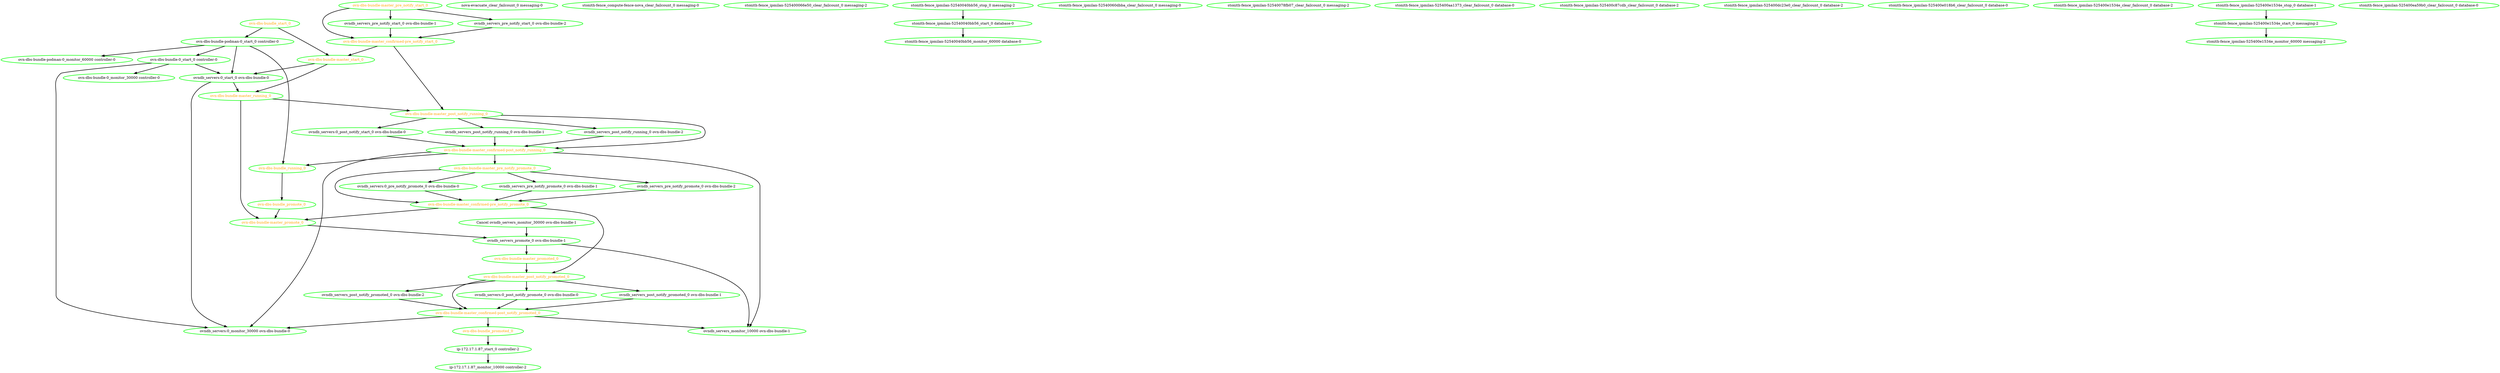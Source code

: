  digraph "g" {
"Cancel ovndb_servers_monitor_30000 ovn-dbs-bundle-1" -> "ovndb_servers_promote_0 ovn-dbs-bundle-1" [ style = bold]
"Cancel ovndb_servers_monitor_30000 ovn-dbs-bundle-1" [ style=bold color="green" fontcolor="black"]
"ip-172.17.1.87_monitor_10000 controller-2" [ style=bold color="green" fontcolor="black"]
"ip-172.17.1.87_start_0 controller-2" -> "ip-172.17.1.87_monitor_10000 controller-2" [ style = bold]
"ip-172.17.1.87_start_0 controller-2" [ style=bold color="green" fontcolor="black"]
"nova-evacuate_clear_failcount_0 messaging-0" [ style=bold color="green" fontcolor="black"]
"ovn-dbs-bundle-0_monitor_30000 controller-0" [ style=bold color="green" fontcolor="black"]
"ovn-dbs-bundle-0_start_0 controller-0" -> "ovn-dbs-bundle-0_monitor_30000 controller-0" [ style = bold]
"ovn-dbs-bundle-0_start_0 controller-0" -> "ovndb_servers:0_monitor_30000 ovn-dbs-bundle-0" [ style = bold]
"ovn-dbs-bundle-0_start_0 controller-0" -> "ovndb_servers:0_start_0 ovn-dbs-bundle-0" [ style = bold]
"ovn-dbs-bundle-0_start_0 controller-0" [ style=bold color="green" fontcolor="black"]
"ovn-dbs-bundle-master_confirmed-post_notify_promoted_0" -> "ovn-dbs-bundle_promoted_0" [ style = bold]
"ovn-dbs-bundle-master_confirmed-post_notify_promoted_0" -> "ovndb_servers:0_monitor_30000 ovn-dbs-bundle-0" [ style = bold]
"ovn-dbs-bundle-master_confirmed-post_notify_promoted_0" -> "ovndb_servers_monitor_10000 ovn-dbs-bundle-1" [ style = bold]
"ovn-dbs-bundle-master_confirmed-post_notify_promoted_0" [ style=bold color="green" fontcolor="orange"]
"ovn-dbs-bundle-master_confirmed-post_notify_running_0" -> "ovn-dbs-bundle-master_pre_notify_promote_0" [ style = bold]
"ovn-dbs-bundle-master_confirmed-post_notify_running_0" -> "ovn-dbs-bundle_running_0" [ style = bold]
"ovn-dbs-bundle-master_confirmed-post_notify_running_0" -> "ovndb_servers:0_monitor_30000 ovn-dbs-bundle-0" [ style = bold]
"ovn-dbs-bundle-master_confirmed-post_notify_running_0" -> "ovndb_servers_monitor_10000 ovn-dbs-bundle-1" [ style = bold]
"ovn-dbs-bundle-master_confirmed-post_notify_running_0" [ style=bold color="green" fontcolor="orange"]
"ovn-dbs-bundle-master_confirmed-pre_notify_promote_0" -> "ovn-dbs-bundle-master_post_notify_promoted_0" [ style = bold]
"ovn-dbs-bundle-master_confirmed-pre_notify_promote_0" -> "ovn-dbs-bundle-master_promote_0" [ style = bold]
"ovn-dbs-bundle-master_confirmed-pre_notify_promote_0" [ style=bold color="green" fontcolor="orange"]
"ovn-dbs-bundle-master_confirmed-pre_notify_start_0" -> "ovn-dbs-bundle-master_post_notify_running_0" [ style = bold]
"ovn-dbs-bundle-master_confirmed-pre_notify_start_0" -> "ovn-dbs-bundle-master_start_0" [ style = bold]
"ovn-dbs-bundle-master_confirmed-pre_notify_start_0" [ style=bold color="green" fontcolor="orange"]
"ovn-dbs-bundle-master_post_notify_promoted_0" -> "ovn-dbs-bundle-master_confirmed-post_notify_promoted_0" [ style = bold]
"ovn-dbs-bundle-master_post_notify_promoted_0" -> "ovndb_servers:0_post_notify_promote_0 ovn-dbs-bundle-0" [ style = bold]
"ovn-dbs-bundle-master_post_notify_promoted_0" -> "ovndb_servers_post_notify_promoted_0 ovn-dbs-bundle-1" [ style = bold]
"ovn-dbs-bundle-master_post_notify_promoted_0" -> "ovndb_servers_post_notify_promoted_0 ovn-dbs-bundle-2" [ style = bold]
"ovn-dbs-bundle-master_post_notify_promoted_0" [ style=bold color="green" fontcolor="orange"]
"ovn-dbs-bundle-master_post_notify_running_0" -> "ovn-dbs-bundle-master_confirmed-post_notify_running_0" [ style = bold]
"ovn-dbs-bundle-master_post_notify_running_0" -> "ovndb_servers:0_post_notify_start_0 ovn-dbs-bundle-0" [ style = bold]
"ovn-dbs-bundle-master_post_notify_running_0" -> "ovndb_servers_post_notify_running_0 ovn-dbs-bundle-1" [ style = bold]
"ovn-dbs-bundle-master_post_notify_running_0" -> "ovndb_servers_post_notify_running_0 ovn-dbs-bundle-2" [ style = bold]
"ovn-dbs-bundle-master_post_notify_running_0" [ style=bold color="green" fontcolor="orange"]
"ovn-dbs-bundle-master_pre_notify_promote_0" -> "ovn-dbs-bundle-master_confirmed-pre_notify_promote_0" [ style = bold]
"ovn-dbs-bundle-master_pre_notify_promote_0" -> "ovndb_servers:0_pre_notify_promote_0 ovn-dbs-bundle-0" [ style = bold]
"ovn-dbs-bundle-master_pre_notify_promote_0" -> "ovndb_servers_pre_notify_promote_0 ovn-dbs-bundle-1" [ style = bold]
"ovn-dbs-bundle-master_pre_notify_promote_0" -> "ovndb_servers_pre_notify_promote_0 ovn-dbs-bundle-2" [ style = bold]
"ovn-dbs-bundle-master_pre_notify_promote_0" [ style=bold color="green" fontcolor="orange"]
"ovn-dbs-bundle-master_pre_notify_start_0" -> "ovn-dbs-bundle-master_confirmed-pre_notify_start_0" [ style = bold]
"ovn-dbs-bundle-master_pre_notify_start_0" -> "ovndb_servers_pre_notify_start_0 ovn-dbs-bundle-1" [ style = bold]
"ovn-dbs-bundle-master_pre_notify_start_0" -> "ovndb_servers_pre_notify_start_0 ovn-dbs-bundle-2" [ style = bold]
"ovn-dbs-bundle-master_pre_notify_start_0" [ style=bold color="green" fontcolor="orange"]
"ovn-dbs-bundle-master_promote_0" -> "ovndb_servers_promote_0 ovn-dbs-bundle-1" [ style = bold]
"ovn-dbs-bundle-master_promote_0" [ style=bold color="green" fontcolor="orange"]
"ovn-dbs-bundle-master_promoted_0" -> "ovn-dbs-bundle-master_post_notify_promoted_0" [ style = bold]
"ovn-dbs-bundle-master_promoted_0" [ style=bold color="green" fontcolor="orange"]
"ovn-dbs-bundle-master_running_0" -> "ovn-dbs-bundle-master_post_notify_running_0" [ style = bold]
"ovn-dbs-bundle-master_running_0" -> "ovn-dbs-bundle-master_promote_0" [ style = bold]
"ovn-dbs-bundle-master_running_0" [ style=bold color="green" fontcolor="orange"]
"ovn-dbs-bundle-master_start_0" -> "ovn-dbs-bundle-master_running_0" [ style = bold]
"ovn-dbs-bundle-master_start_0" -> "ovndb_servers:0_start_0 ovn-dbs-bundle-0" [ style = bold]
"ovn-dbs-bundle-master_start_0" [ style=bold color="green" fontcolor="orange"]
"ovn-dbs-bundle-podman-0_monitor_60000 controller-0" [ style=bold color="green" fontcolor="black"]
"ovn-dbs-bundle-podman-0_start_0 controller-0" -> "ovn-dbs-bundle-0_start_0 controller-0" [ style = bold]
"ovn-dbs-bundle-podman-0_start_0 controller-0" -> "ovn-dbs-bundle-podman-0_monitor_60000 controller-0" [ style = bold]
"ovn-dbs-bundle-podman-0_start_0 controller-0" -> "ovn-dbs-bundle_running_0" [ style = bold]
"ovn-dbs-bundle-podman-0_start_0 controller-0" -> "ovndb_servers:0_start_0 ovn-dbs-bundle-0" [ style = bold]
"ovn-dbs-bundle-podman-0_start_0 controller-0" [ style=bold color="green" fontcolor="black"]
"ovn-dbs-bundle_promote_0" -> "ovn-dbs-bundle-master_promote_0" [ style = bold]
"ovn-dbs-bundle_promote_0" [ style=bold color="green" fontcolor="orange"]
"ovn-dbs-bundle_promoted_0" -> "ip-172.17.1.87_start_0 controller-2" [ style = bold]
"ovn-dbs-bundle_promoted_0" [ style=bold color="green" fontcolor="orange"]
"ovn-dbs-bundle_running_0" -> "ovn-dbs-bundle_promote_0" [ style = bold]
"ovn-dbs-bundle_running_0" [ style=bold color="green" fontcolor="orange"]
"ovn-dbs-bundle_start_0" -> "ovn-dbs-bundle-master_start_0" [ style = bold]
"ovn-dbs-bundle_start_0" -> "ovn-dbs-bundle-podman-0_start_0 controller-0" [ style = bold]
"ovn-dbs-bundle_start_0" [ style=bold color="green" fontcolor="orange"]
"ovndb_servers:0_monitor_30000 ovn-dbs-bundle-0" [ style=bold color="green" fontcolor="black"]
"ovndb_servers:0_post_notify_promote_0 ovn-dbs-bundle-0" -> "ovn-dbs-bundle-master_confirmed-post_notify_promoted_0" [ style = bold]
"ovndb_servers:0_post_notify_promote_0 ovn-dbs-bundle-0" [ style=bold color="green" fontcolor="black"]
"ovndb_servers:0_post_notify_start_0 ovn-dbs-bundle-0" -> "ovn-dbs-bundle-master_confirmed-post_notify_running_0" [ style = bold]
"ovndb_servers:0_post_notify_start_0 ovn-dbs-bundle-0" [ style=bold color="green" fontcolor="black"]
"ovndb_servers:0_pre_notify_promote_0 ovn-dbs-bundle-0" -> "ovn-dbs-bundle-master_confirmed-pre_notify_promote_0" [ style = bold]
"ovndb_servers:0_pre_notify_promote_0 ovn-dbs-bundle-0" [ style=bold color="green" fontcolor="black"]
"ovndb_servers:0_start_0 ovn-dbs-bundle-0" -> "ovn-dbs-bundle-master_running_0" [ style = bold]
"ovndb_servers:0_start_0 ovn-dbs-bundle-0" -> "ovndb_servers:0_monitor_30000 ovn-dbs-bundle-0" [ style = bold]
"ovndb_servers:0_start_0 ovn-dbs-bundle-0" [ style=bold color="green" fontcolor="black"]
"ovndb_servers_monitor_10000 ovn-dbs-bundle-1" [ style=bold color="green" fontcolor="black"]
"ovndb_servers_post_notify_promoted_0 ovn-dbs-bundle-1" -> "ovn-dbs-bundle-master_confirmed-post_notify_promoted_0" [ style = bold]
"ovndb_servers_post_notify_promoted_0 ovn-dbs-bundle-1" [ style=bold color="green" fontcolor="black"]
"ovndb_servers_post_notify_promoted_0 ovn-dbs-bundle-2" -> "ovn-dbs-bundle-master_confirmed-post_notify_promoted_0" [ style = bold]
"ovndb_servers_post_notify_promoted_0 ovn-dbs-bundle-2" [ style=bold color="green" fontcolor="black"]
"ovndb_servers_post_notify_running_0 ovn-dbs-bundle-1" -> "ovn-dbs-bundle-master_confirmed-post_notify_running_0" [ style = bold]
"ovndb_servers_post_notify_running_0 ovn-dbs-bundle-1" [ style=bold color="green" fontcolor="black"]
"ovndb_servers_post_notify_running_0 ovn-dbs-bundle-2" -> "ovn-dbs-bundle-master_confirmed-post_notify_running_0" [ style = bold]
"ovndb_servers_post_notify_running_0 ovn-dbs-bundle-2" [ style=bold color="green" fontcolor="black"]
"ovndb_servers_pre_notify_promote_0 ovn-dbs-bundle-1" -> "ovn-dbs-bundle-master_confirmed-pre_notify_promote_0" [ style = bold]
"ovndb_servers_pre_notify_promote_0 ovn-dbs-bundle-1" [ style=bold color="green" fontcolor="black"]
"ovndb_servers_pre_notify_promote_0 ovn-dbs-bundle-2" -> "ovn-dbs-bundle-master_confirmed-pre_notify_promote_0" [ style = bold]
"ovndb_servers_pre_notify_promote_0 ovn-dbs-bundle-2" [ style=bold color="green" fontcolor="black"]
"ovndb_servers_pre_notify_start_0 ovn-dbs-bundle-1" -> "ovn-dbs-bundle-master_confirmed-pre_notify_start_0" [ style = bold]
"ovndb_servers_pre_notify_start_0 ovn-dbs-bundle-1" [ style=bold color="green" fontcolor="black"]
"ovndb_servers_pre_notify_start_0 ovn-dbs-bundle-2" -> "ovn-dbs-bundle-master_confirmed-pre_notify_start_0" [ style = bold]
"ovndb_servers_pre_notify_start_0 ovn-dbs-bundle-2" [ style=bold color="green" fontcolor="black"]
"ovndb_servers_promote_0 ovn-dbs-bundle-1" -> "ovn-dbs-bundle-master_promoted_0" [ style = bold]
"ovndb_servers_promote_0 ovn-dbs-bundle-1" -> "ovndb_servers_monitor_10000 ovn-dbs-bundle-1" [ style = bold]
"ovndb_servers_promote_0 ovn-dbs-bundle-1" [ style=bold color="green" fontcolor="black"]
"stonith-fence_compute-fence-nova_clear_failcount_0 messaging-0" [ style=bold color="green" fontcolor="black"]
"stonith-fence_ipmilan-525400066e50_clear_failcount_0 messaging-2" [ style=bold color="green" fontcolor="black"]
"stonith-fence_ipmilan-52540040bb56_monitor_60000 database-0" [ style=bold color="green" fontcolor="black"]
"stonith-fence_ipmilan-52540040bb56_start_0 database-0" -> "stonith-fence_ipmilan-52540040bb56_monitor_60000 database-0" [ style = bold]
"stonith-fence_ipmilan-52540040bb56_start_0 database-0" [ style=bold color="green" fontcolor="black"]
"stonith-fence_ipmilan-52540040bb56_stop_0 messaging-2" -> "stonith-fence_ipmilan-52540040bb56_start_0 database-0" [ style = bold]
"stonith-fence_ipmilan-52540040bb56_stop_0 messaging-2" [ style=bold color="green" fontcolor="black"]
"stonith-fence_ipmilan-52540060dbba_clear_failcount_0 messaging-0" [ style=bold color="green" fontcolor="black"]
"stonith-fence_ipmilan-52540078fb07_clear_failcount_0 messaging-2" [ style=bold color="green" fontcolor="black"]
"stonith-fence_ipmilan-525400aa1373_clear_failcount_0 database-0" [ style=bold color="green" fontcolor="black"]
"stonith-fence_ipmilan-525400c87cdb_clear_failcount_0 database-2" [ style=bold color="green" fontcolor="black"]
"stonith-fence_ipmilan-525400dc23e0_clear_failcount_0 database-2" [ style=bold color="green" fontcolor="black"]
"stonith-fence_ipmilan-525400e018b6_clear_failcount_0 database-0" [ style=bold color="green" fontcolor="black"]
"stonith-fence_ipmilan-525400e1534e_clear_failcount_0 database-2" [ style=bold color="green" fontcolor="black"]
"stonith-fence_ipmilan-525400e1534e_monitor_60000 messaging-2" [ style=bold color="green" fontcolor="black"]
"stonith-fence_ipmilan-525400e1534e_start_0 messaging-2" -> "stonith-fence_ipmilan-525400e1534e_monitor_60000 messaging-2" [ style = bold]
"stonith-fence_ipmilan-525400e1534e_start_0 messaging-2" [ style=bold color="green" fontcolor="black"]
"stonith-fence_ipmilan-525400e1534e_stop_0 database-1" -> "stonith-fence_ipmilan-525400e1534e_start_0 messaging-2" [ style = bold]
"stonith-fence_ipmilan-525400e1534e_stop_0 database-1" [ style=bold color="green" fontcolor="black"]
"stonith-fence_ipmilan-525400ea59b0_clear_failcount_0 database-0" [ style=bold color="green" fontcolor="black"]
}
